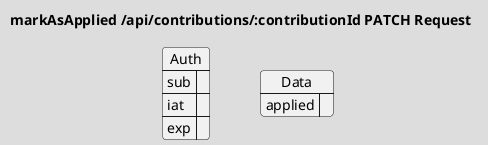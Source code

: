 @startuml markAsApplied-Request
!theme toy
title "markAsApplied /api/contributions/:contributionId PATCH Request"

' Jwt of the creator of the post
json Auth {
    "sub": "",
    "iat": "",
    "exp": ""
}

json Data {
    "applied": ""
}
@enduml
@startuml markAsApplied-Response
!theme toy
title "markAsApplied /api/contributions/:contributionId PATCH Response"
@enduml
